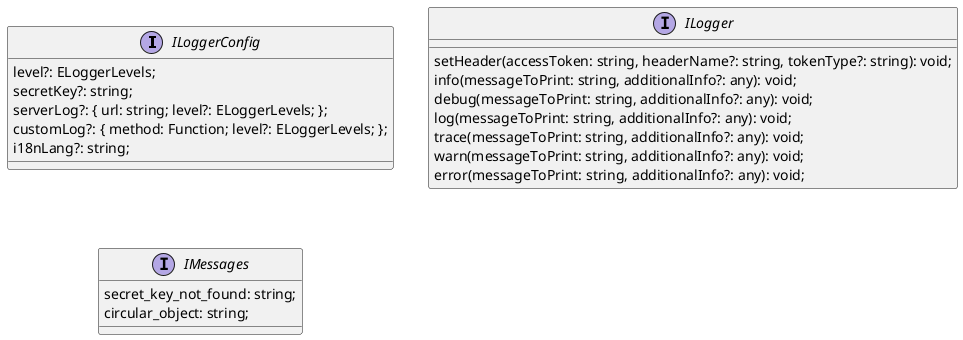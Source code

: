 @startuml Interfaces


interface ILoggerConfig {
  level?: ELoggerLevels;
  secretKey?: string;
  serverLog?: { url: string; level?: ELoggerLevels; };
  customLog?: { method: Function; level?: ELoggerLevels; };
  i18nLang?: string;
}

interface ILogger {
  setHeader(accessToken: string, headerName?: string, tokenType?: string): void;
  info(messageToPrint: string, additionalInfo?: any): void;
  debug(messageToPrint: string, additionalInfo?: any): void;
  log(messageToPrint: string, additionalInfo?: any): void;
  trace(messageToPrint: string, additionalInfo?: any): void;
  warn(messageToPrint: string, additionalInfo?: any): void;
  error(messageToPrint: string, additionalInfo?: any): void;
}

interface IMessages {
  secret_key_not_found: string;
  circular_object: string;
}


@enduml
